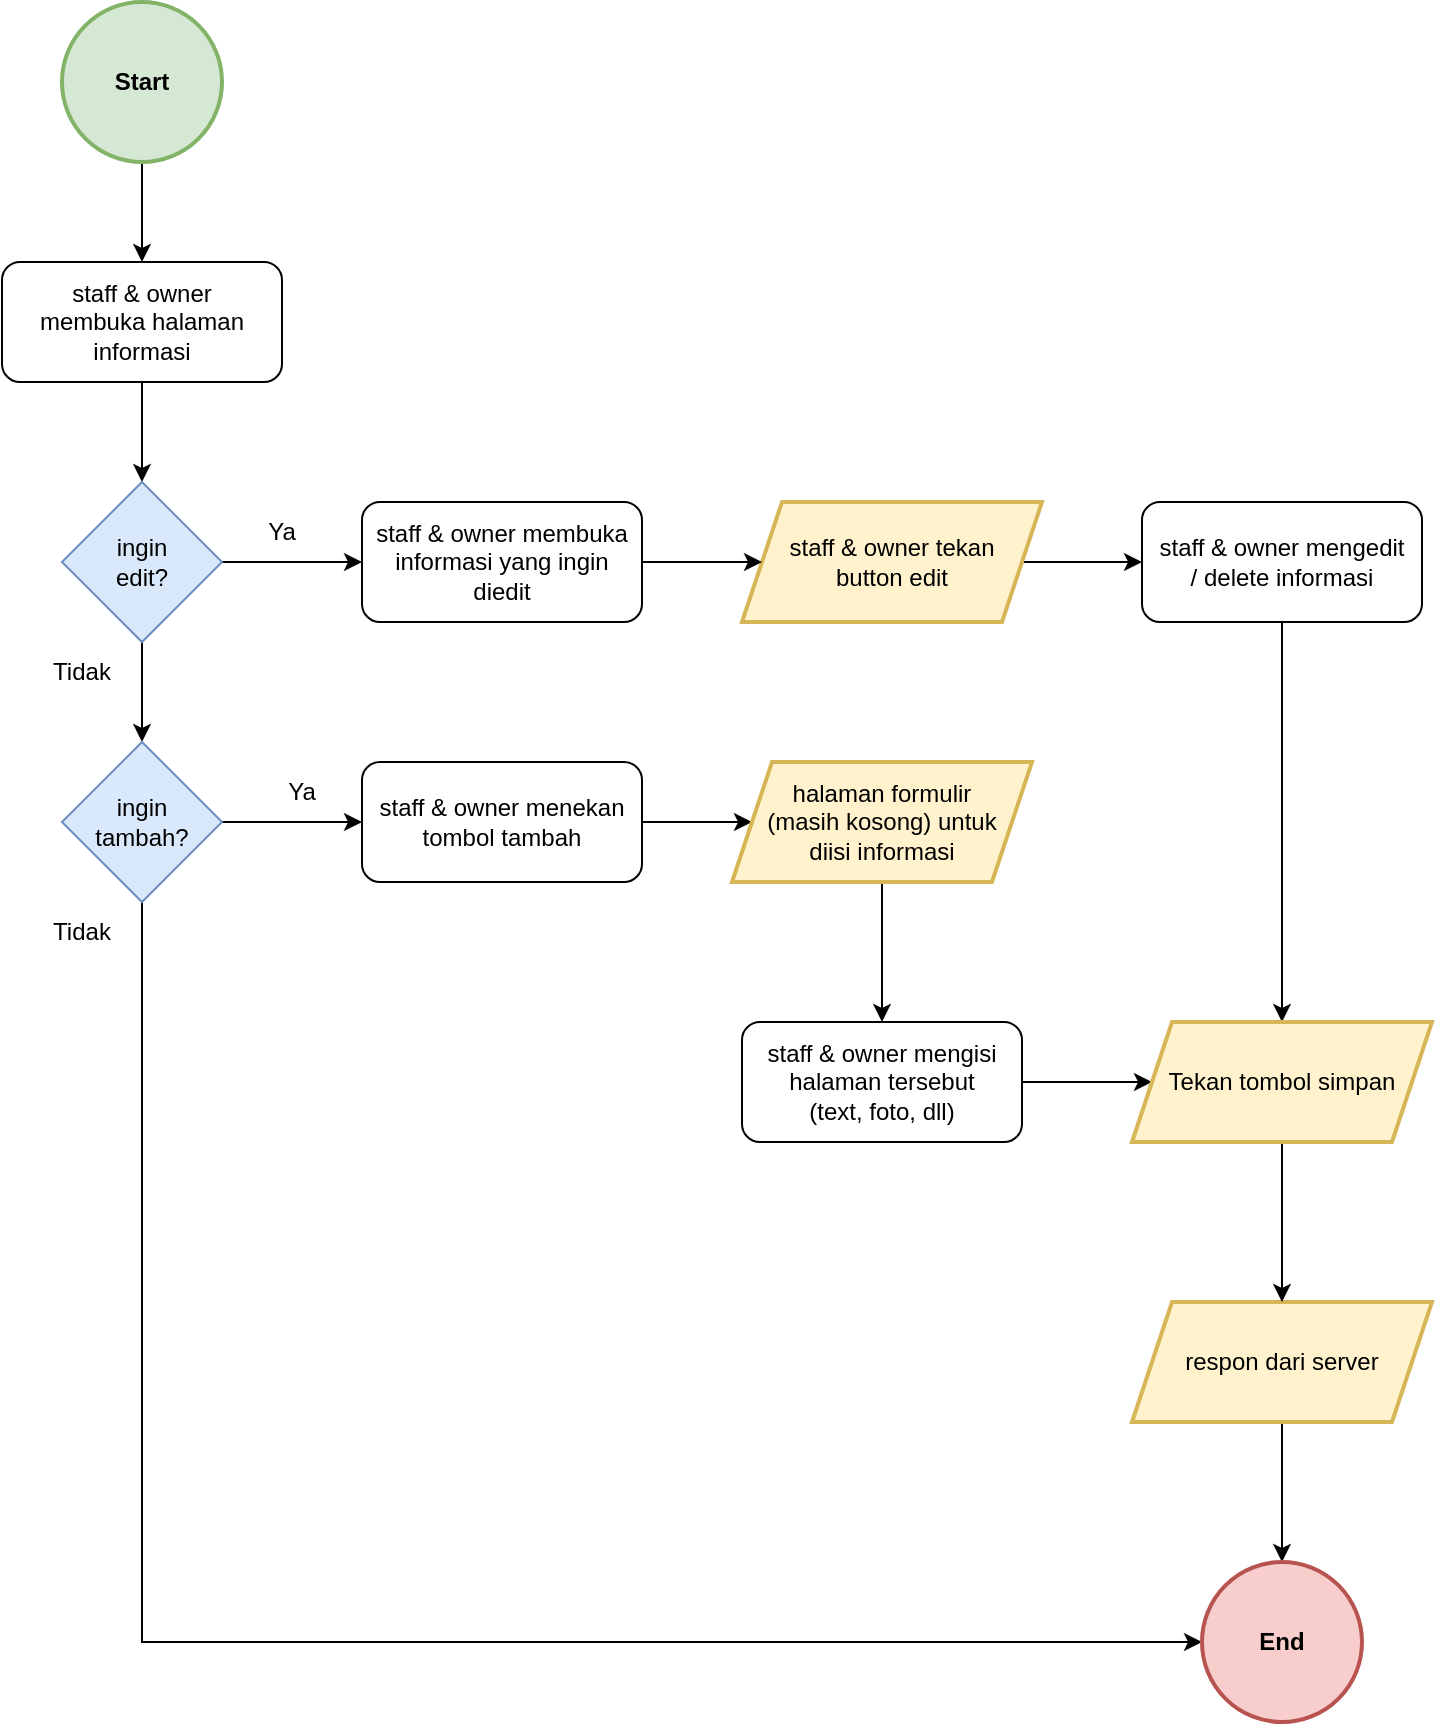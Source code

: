<mxfile version="20.8.16" type="device"><diagram name="Page-1" id="S6tEg1-LByAmKetQa8ws"><mxGraphModel dx="1108" dy="998" grid="1" gridSize="10" guides="1" tooltips="1" connect="1" arrows="1" fold="1" page="1" pageScale="1" pageWidth="850" pageHeight="1100" math="0" shadow="0"><root><mxCell id="0"/><mxCell id="1" parent="0"/><mxCell id="SS3-3svPN3qN5mCOCWcq-4" value="" style="edgeStyle=orthogonalEdgeStyle;rounded=0;orthogonalLoop=1;jettySize=auto;html=1;" parent="1" source="SS3-3svPN3qN5mCOCWcq-1" target="SS3-3svPN3qN5mCOCWcq-3" edge="1"><mxGeometry relative="1" as="geometry"/></mxCell><mxCell id="SS3-3svPN3qN5mCOCWcq-1" value="Start" style="ellipse;whiteSpace=wrap;html=1;aspect=fixed;fillColor=#d5e8d4;strokeColor=#82b366;strokeWidth=2;fontStyle=1" parent="1" vertex="1"><mxGeometry x="100" y="10" width="80" height="80" as="geometry"/></mxCell><mxCell id="SS3-3svPN3qN5mCOCWcq-17" value="" style="edgeStyle=orthogonalEdgeStyle;rounded=0;orthogonalLoop=1;jettySize=auto;html=1;" parent="1" source="SS3-3svPN3qN5mCOCWcq-2" target="SS3-3svPN3qN5mCOCWcq-16" edge="1"><mxGeometry relative="1" as="geometry"/></mxCell><mxCell id="SS3-3svPN3qN5mCOCWcq-2" value="staff &amp;amp; owner tekan&lt;br&gt;button edit" style="shape=parallelogram;perimeter=parallelogramPerimeter;whiteSpace=wrap;html=1;fixedSize=1;strokeWidth=2;fillColor=#fff2cc;strokeColor=#d6b656;" parent="1" vertex="1"><mxGeometry x="440" y="260" width="150" height="60" as="geometry"/></mxCell><mxCell id="SS3-3svPN3qN5mCOCWcq-12" value="" style="edgeStyle=orthogonalEdgeStyle;rounded=0;orthogonalLoop=1;jettySize=auto;html=1;" parent="1" source="SS3-3svPN3qN5mCOCWcq-3" target="SS3-3svPN3qN5mCOCWcq-8" edge="1"><mxGeometry relative="1" as="geometry"/></mxCell><mxCell id="SS3-3svPN3qN5mCOCWcq-3" value="staff &amp;amp; owner&lt;br&gt;membuka halaman&lt;br&gt;informasi" style="rounded=1;whiteSpace=wrap;html=1;strokeWidth=1;" parent="1" vertex="1"><mxGeometry x="70" y="140" width="140" height="60" as="geometry"/></mxCell><mxCell id="SS3-3svPN3qN5mCOCWcq-14" value="" style="edgeStyle=orthogonalEdgeStyle;rounded=0;orthogonalLoop=1;jettySize=auto;html=1;" parent="1" source="SS3-3svPN3qN5mCOCWcq-6" target="SS3-3svPN3qN5mCOCWcq-2" edge="1"><mxGeometry relative="1" as="geometry"/></mxCell><mxCell id="SS3-3svPN3qN5mCOCWcq-6" value="staff &amp;amp; owner membuka&lt;br&gt;informasi yang ingin&lt;br&gt;diedit" style="rounded=1;whiteSpace=wrap;html=1;strokeWidth=1;" parent="1" vertex="1"><mxGeometry x="250" y="260" width="140" height="60" as="geometry"/></mxCell><mxCell id="SS3-3svPN3qN5mCOCWcq-13" value="" style="edgeStyle=orthogonalEdgeStyle;rounded=0;orthogonalLoop=1;jettySize=auto;html=1;" parent="1" source="SS3-3svPN3qN5mCOCWcq-8" target="SS3-3svPN3qN5mCOCWcq-6" edge="1"><mxGeometry relative="1" as="geometry"/></mxCell><mxCell id="SS3-3svPN3qN5mCOCWcq-23" value="" style="edgeStyle=orthogonalEdgeStyle;rounded=0;orthogonalLoop=1;jettySize=auto;html=1;" parent="1" source="SS3-3svPN3qN5mCOCWcq-8" target="SS3-3svPN3qN5mCOCWcq-9" edge="1"><mxGeometry relative="1" as="geometry"/></mxCell><mxCell id="SS3-3svPN3qN5mCOCWcq-8" value="ingin&lt;br&gt;edit?" style="rhombus;whiteSpace=wrap;html=1;strokeWidth=1;fillColor=#dae8fc;strokeColor=#6c8ebf;" parent="1" vertex="1"><mxGeometry x="100" y="250" width="80" height="80" as="geometry"/></mxCell><mxCell id="SS3-3svPN3qN5mCOCWcq-25" value="" style="edgeStyle=orthogonalEdgeStyle;rounded=0;orthogonalLoop=1;jettySize=auto;html=1;" parent="1" source="SS3-3svPN3qN5mCOCWcq-9" target="SS3-3svPN3qN5mCOCWcq-24" edge="1"><mxGeometry relative="1" as="geometry"/></mxCell><mxCell id="SS3-3svPN3qN5mCOCWcq-39" style="edgeStyle=orthogonalEdgeStyle;rounded=0;orthogonalLoop=1;jettySize=auto;html=1;" parent="1" source="SS3-3svPN3qN5mCOCWcq-9" target="SS3-3svPN3qN5mCOCWcq-38" edge="1"><mxGeometry relative="1" as="geometry"><Array as="points"><mxPoint x="140" y="830"/></Array></mxGeometry></mxCell><mxCell id="SS3-3svPN3qN5mCOCWcq-9" value="ingin&lt;br&gt;tambah?" style="rhombus;whiteSpace=wrap;html=1;strokeWidth=1;fillColor=#dae8fc;strokeColor=#6c8ebf;" parent="1" vertex="1"><mxGeometry x="100" y="380" width="80" height="80" as="geometry"/></mxCell><mxCell id="SS3-3svPN3qN5mCOCWcq-41" value="" style="edgeStyle=orthogonalEdgeStyle;rounded=0;orthogonalLoop=1;jettySize=auto;html=1;" parent="1" source="SS3-3svPN3qN5mCOCWcq-15" target="SS3-3svPN3qN5mCOCWcq-38" edge="1"><mxGeometry relative="1" as="geometry"/></mxCell><mxCell id="SS3-3svPN3qN5mCOCWcq-15" value="respon dari server" style="shape=parallelogram;perimeter=parallelogramPerimeter;whiteSpace=wrap;html=1;fixedSize=1;strokeWidth=2;fillColor=#fff2cc;strokeColor=#d6b656;" parent="1" vertex="1"><mxGeometry x="635" y="660" width="150" height="60" as="geometry"/></mxCell><mxCell id="SS3-3svPN3qN5mCOCWcq-36" style="edgeStyle=orthogonalEdgeStyle;rounded=0;orthogonalLoop=1;jettySize=auto;html=1;" parent="1" source="SS3-3svPN3qN5mCOCWcq-16" target="SS3-3svPN3qN5mCOCWcq-34" edge="1"><mxGeometry relative="1" as="geometry"/></mxCell><mxCell id="SS3-3svPN3qN5mCOCWcq-16" value="staff &amp;amp; owner mengedit&lt;br&gt;/ delete informasi" style="rounded=1;whiteSpace=wrap;html=1;strokeWidth=1;" parent="1" vertex="1"><mxGeometry x="640" y="260" width="140" height="60" as="geometry"/></mxCell><mxCell id="SS3-3svPN3qN5mCOCWcq-19" value="Ya" style="text;html=1;strokeColor=none;fillColor=none;align=center;verticalAlign=middle;whiteSpace=wrap;rounded=0;" parent="1" vertex="1"><mxGeometry x="180" y="260" width="60" height="30" as="geometry"/></mxCell><mxCell id="SS3-3svPN3qN5mCOCWcq-20" value="Tidak" style="text;html=1;strokeColor=none;fillColor=none;align=center;verticalAlign=middle;whiteSpace=wrap;rounded=0;" parent="1" vertex="1"><mxGeometry x="80" y="330" width="60" height="30" as="geometry"/></mxCell><mxCell id="SS3-3svPN3qN5mCOCWcq-29" value="" style="edgeStyle=orthogonalEdgeStyle;rounded=0;orthogonalLoop=1;jettySize=auto;html=1;" parent="1" source="SS3-3svPN3qN5mCOCWcq-24" target="SS3-3svPN3qN5mCOCWcq-28" edge="1"><mxGeometry relative="1" as="geometry"/></mxCell><mxCell id="SS3-3svPN3qN5mCOCWcq-24" value="staff &amp;amp; owner menekan tombol tambah" style="rounded=1;whiteSpace=wrap;html=1;strokeWidth=1;" parent="1" vertex="1"><mxGeometry x="250" y="390" width="140" height="60" as="geometry"/></mxCell><mxCell id="SS3-3svPN3qN5mCOCWcq-26" value="Ya" style="text;html=1;strokeColor=none;fillColor=none;align=center;verticalAlign=middle;whiteSpace=wrap;rounded=0;" parent="1" vertex="1"><mxGeometry x="190" y="390" width="60" height="30" as="geometry"/></mxCell><mxCell id="SS3-3svPN3qN5mCOCWcq-32" value="" style="edgeStyle=orthogonalEdgeStyle;rounded=0;orthogonalLoop=1;jettySize=auto;html=1;" parent="1" source="SS3-3svPN3qN5mCOCWcq-28" target="SS3-3svPN3qN5mCOCWcq-30" edge="1"><mxGeometry relative="1" as="geometry"/></mxCell><mxCell id="SS3-3svPN3qN5mCOCWcq-28" value="halaman formulir&lt;br&gt;(masih kosong) untuk&lt;br&gt;diisi informasi" style="shape=parallelogram;perimeter=parallelogramPerimeter;whiteSpace=wrap;html=1;fixedSize=1;strokeWidth=2;fillColor=#fff2cc;strokeColor=#d6b656;" parent="1" vertex="1"><mxGeometry x="435" y="390" width="150" height="60" as="geometry"/></mxCell><mxCell id="SS3-3svPN3qN5mCOCWcq-37" value="" style="edgeStyle=orthogonalEdgeStyle;rounded=0;orthogonalLoop=1;jettySize=auto;html=1;" parent="1" source="SS3-3svPN3qN5mCOCWcq-30" target="SS3-3svPN3qN5mCOCWcq-34" edge="1"><mxGeometry relative="1" as="geometry"/></mxCell><mxCell id="SS3-3svPN3qN5mCOCWcq-30" value="staff &amp;amp; owner mengisi&lt;br&gt;halaman tersebut&lt;br&gt;(text, foto, dll)" style="rounded=1;whiteSpace=wrap;html=1;strokeWidth=1;" parent="1" vertex="1"><mxGeometry x="440" y="520" width="140" height="60" as="geometry"/></mxCell><mxCell id="SS3-3svPN3qN5mCOCWcq-40" value="" style="edgeStyle=orthogonalEdgeStyle;rounded=0;orthogonalLoop=1;jettySize=auto;html=1;" parent="1" source="SS3-3svPN3qN5mCOCWcq-34" target="SS3-3svPN3qN5mCOCWcq-15" edge="1"><mxGeometry relative="1" as="geometry"/></mxCell><mxCell id="SS3-3svPN3qN5mCOCWcq-34" value="Tekan tombol simpan" style="shape=parallelogram;perimeter=parallelogramPerimeter;whiteSpace=wrap;html=1;fixedSize=1;strokeWidth=2;fillColor=#fff2cc;strokeColor=#d6b656;" parent="1" vertex="1"><mxGeometry x="635" y="520" width="150" height="60" as="geometry"/></mxCell><mxCell id="SS3-3svPN3qN5mCOCWcq-38" value="End" style="ellipse;whiteSpace=wrap;html=1;aspect=fixed;strokeWidth=2;fillColor=#f8cecc;strokeColor=#b85450;fontStyle=1" parent="1" vertex="1"><mxGeometry x="670" y="790" width="80" height="80" as="geometry"/></mxCell><mxCell id="SS3-3svPN3qN5mCOCWcq-42" value="Tidak" style="text;html=1;strokeColor=none;fillColor=none;align=center;verticalAlign=middle;whiteSpace=wrap;rounded=0;" parent="1" vertex="1"><mxGeometry x="80" y="460" width="60" height="30" as="geometry"/></mxCell></root></mxGraphModel></diagram></mxfile>